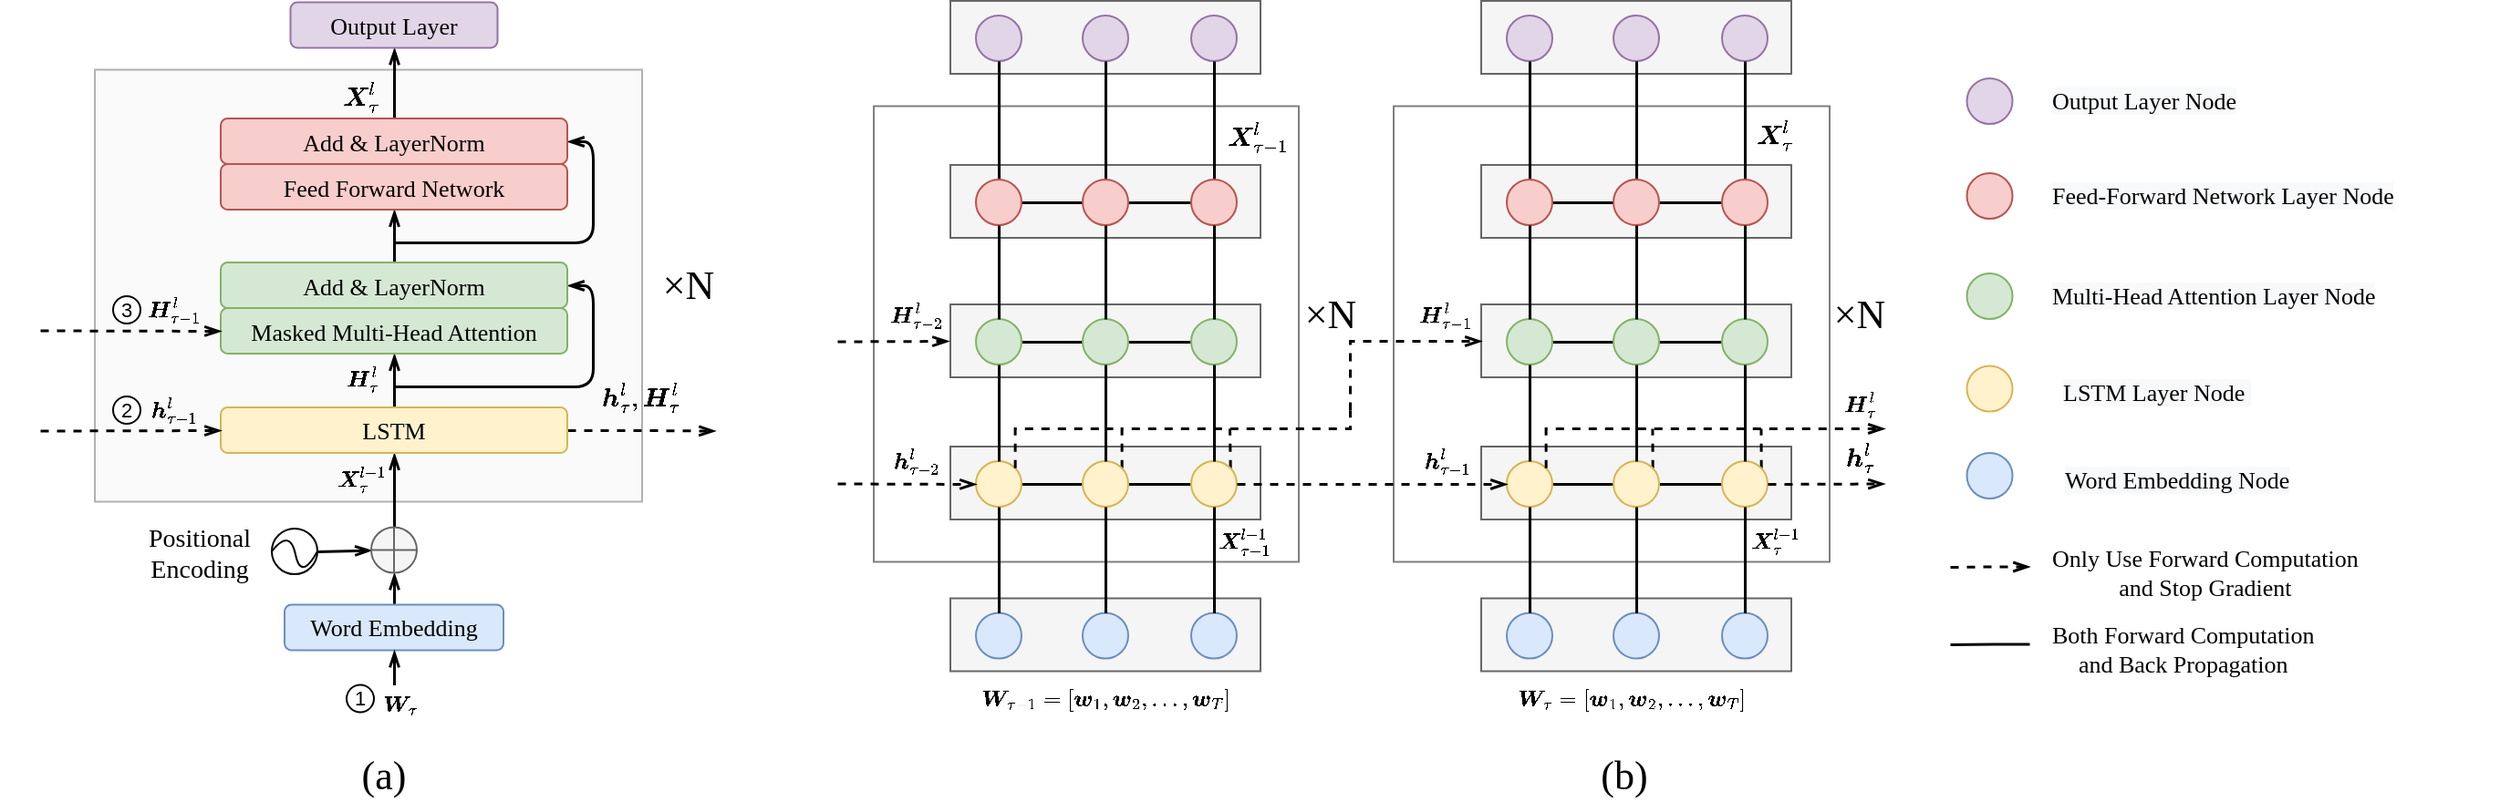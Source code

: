 <mxfile version="17.2.1" type="github">
  <diagram id="z0HHgGlnCuGLutk6PVgF" name="Page-1">
    <mxGraphModel dx="3277" dy="1075" grid="1" gridSize="10" guides="1" tooltips="1" connect="1" arrows="1" fold="1" page="1" pageScale="1" pageWidth="850" pageHeight="1100" math="1" shadow="0">
      <root>
        <mxCell id="0" />
        <mxCell id="1" parent="0" />
        <mxCell id="CTJLBTLDGU4M1NpmP4fn-86" value="" style="rounded=0;whiteSpace=wrap;html=1;shadow=0;glass=0;sketch=0;fontFamily=Georgia;opacity=50;" parent="1" vertex="1">
          <mxGeometry x="-296" y="252.25" width="239" height="250" as="geometry" />
        </mxCell>
        <mxCell id="CTJLBTLDGU4M1NpmP4fn-29" value="&lt;span style=&quot;font-size: 14px&quot;&gt;$$\boldsymbol &lt;br&gt;X^{l}_\tau$$&lt;/span&gt;" style="text;html=1;align=center;verticalAlign=middle;resizable=0;points=[];autosize=1;strokeColor=none;fontFamily=Georgia;" parent="1" vertex="1">
          <mxGeometry x="-142" y="247.5" width="110" height="40" as="geometry" />
        </mxCell>
        <mxCell id="CTJLBTLDGU4M1NpmP4fn-84" value="&lt;font style=&quot;font-size: 22px&quot;&gt;×N&lt;/font&gt;" style="text;html=1;align=center;verticalAlign=middle;resizable=0;points=[];autosize=1;strokeColor=none;fontFamily=Georgia;" parent="1" vertex="1">
          <mxGeometry x="-66" y="357" width="50" height="20" as="geometry" />
        </mxCell>
        <mxCell id="iIbkzB-FwA6yvQ0Qt3dR-8" value="$$\boldsymbol H^l_{\tau-1}$$" style="text;html=1;align=center;verticalAlign=middle;resizable=0;points=[];autosize=1;strokeColor=none;fillColor=none;fontSize=12;fontFamily=Georgia;" parent="1" vertex="1">
          <mxGeometry x="-363" y="357" width="190" height="20" as="geometry" />
        </mxCell>
        <mxCell id="iIbkzB-FwA6yvQ0Qt3dR-9" value="$$\boldsymbol &lt;br&gt;h^l_{\tau-1}$$" style="text;html=1;align=center;verticalAlign=middle;resizable=0;points=[];autosize=1;strokeColor=none;fillColor=none;fontSize=12;fontFamily=Georgia;" parent="1" vertex="1">
          <mxGeometry x="-317" y="432.25" width="100" height="30" as="geometry" />
        </mxCell>
        <mxCell id="iIbkzB-FwA6yvQ0Qt3dR-11" value="$$\boldsymbol &lt;br&gt;H^l_{\tau}$$" style="text;html=1;align=center;verticalAlign=middle;resizable=0;points=[];autosize=1;strokeColor=none;fillColor=none;fontSize=12;fontFamily=Georgia;" parent="1" vertex="1">
          <mxGeometry x="-91" y="401" width="100" height="30" as="geometry" />
        </mxCell>
        <mxCell id="iIbkzB-FwA6yvQ0Qt3dR-12" value="$$\boldsymbol &lt;br&gt;X^{l-1}_{\tau}$$" style="text;html=1;align=center;verticalAlign=middle;resizable=0;points=[];autosize=1;strokeColor=none;fillColor=none;fontSize=12;fontFamily=Georgia;" parent="1" vertex="1">
          <mxGeometry x="-142" y="476.25" width="110" height="30" as="geometry" />
        </mxCell>
        <mxCell id="IyFWRD1OJdr2gIB2jrgP-1" value="$$\boldsymbol W_{\tau}=\left [\boldsymbol w_1,&amp;nbsp;\boldsymbol w_2, \dots,&amp;nbsp;\boldsymbol w_T&lt;br&gt;\right ]$$" style="text;html=1;align=center;verticalAlign=middle;resizable=0;points=[];autosize=1;strokeColor=none;fillColor=none;fontSize=12;fontFamily=Georgia;" parent="1" vertex="1">
          <mxGeometry x="-426" y="562.25" width="520" height="30" as="geometry" />
        </mxCell>
        <mxCell id="IyFWRD1OJdr2gIB2jrgP-7" value="$$\boldsymbol &lt;br&gt;h^l_{\tau}$$" style="text;html=1;align=center;verticalAlign=middle;resizable=0;points=[];autosize=1;strokeColor=none;fillColor=none;fontSize=12;" parent="1" vertex="1">
          <mxGeometry x="-86" y="429.75" width="90" height="30" as="geometry" />
        </mxCell>
        <mxCell id="FRFISUaKzv1FwXzOjavN-2" value="" style="rounded=0;whiteSpace=wrap;html=1;fillColor=#f5f5f5;fontColor=#333333;strokeColor=#666666;" parent="1" vertex="1">
          <mxGeometry x="-248" y="522.25" width="170" height="40" as="geometry" />
        </mxCell>
        <mxCell id="FRFISUaKzv1FwXzOjavN-3" value="" style="ellipse;whiteSpace=wrap;html=1;aspect=fixed;fillColor=#dae8fc;strokeColor=#6c8ebf;" parent="1" vertex="1">
          <mxGeometry x="-234" y="530.25" width="25" height="25" as="geometry" />
        </mxCell>
        <mxCell id="FRFISUaKzv1FwXzOjavN-4" value="" style="ellipse;whiteSpace=wrap;html=1;aspect=fixed;fillColor=#dae8fc;strokeColor=#6c8ebf;" parent="1" vertex="1">
          <mxGeometry x="-175.5" y="530.25" width="25" height="25" as="geometry" />
        </mxCell>
        <mxCell id="FRFISUaKzv1FwXzOjavN-5" value="" style="ellipse;whiteSpace=wrap;html=1;aspect=fixed;fillColor=#dae8fc;strokeColor=#6c8ebf;" parent="1" vertex="1">
          <mxGeometry x="-116" y="530.25" width="25" height="25" as="geometry" />
        </mxCell>
        <mxCell id="FRFISUaKzv1FwXzOjavN-6" value="" style="rounded=0;whiteSpace=wrap;html=1;fillColor=#f5f5f5;fontColor=#333333;strokeColor=#666666;" parent="1" vertex="1">
          <mxGeometry x="-248" y="439" width="170" height="40" as="geometry" />
        </mxCell>
        <mxCell id="FRFISUaKzv1FwXzOjavN-10" style="edgeStyle=orthogonalEdgeStyle;rounded=0;orthogonalLoop=1;jettySize=auto;html=1;exitX=1;exitY=0.5;exitDx=0;exitDy=0;entryX=0.23;entryY=0.513;entryDx=0;entryDy=0;entryPerimeter=0;" parent="1" source="FRFISUaKzv1FwXzOjavN-7" target="FRFISUaKzv1FwXzOjavN-6" edge="1">
          <mxGeometry relative="1" as="geometry" />
        </mxCell>
        <mxCell id="FRFISUaKzv1FwXzOjavN-11" style="edgeStyle=orthogonalEdgeStyle;rounded=0;orthogonalLoop=1;jettySize=auto;html=1;exitX=1;exitY=0.5;exitDx=0;exitDy=0;entryX=0;entryY=0.5;entryDx=0;entryDy=0;endArrow=none;endFill=0;strokeWidth=1.5;" parent="1" source="FRFISUaKzv1FwXzOjavN-7" target="FRFISUaKzv1FwXzOjavN-8" edge="1">
          <mxGeometry relative="1" as="geometry" />
        </mxCell>
        <mxCell id="FRFISUaKzv1FwXzOjavN-7" value="" style="ellipse;whiteSpace=wrap;html=1;aspect=fixed;fillColor=#fff2cc;strokeColor=#d6b656;" parent="1" vertex="1">
          <mxGeometry x="-234" y="447" width="25" height="25" as="geometry" />
        </mxCell>
        <mxCell id="FRFISUaKzv1FwXzOjavN-12" style="edgeStyle=orthogonalEdgeStyle;rounded=0;orthogonalLoop=1;jettySize=auto;html=1;exitX=1;exitY=0.5;exitDx=0;exitDy=0;endArrow=none;endFill=0;strokeWidth=1.5;" parent="1" source="FRFISUaKzv1FwXzOjavN-8" target="FRFISUaKzv1FwXzOjavN-9" edge="1">
          <mxGeometry relative="1" as="geometry" />
        </mxCell>
        <mxCell id="dTgSe-1KjgqQRLXi3FBz-27" style="edgeStyle=orthogonalEdgeStyle;rounded=0;orthogonalLoop=1;jettySize=auto;html=1;exitX=1;exitY=0;exitDx=0;exitDy=0;dashed=1;endArrow=none;endFill=0;strokeWidth=1.5;" edge="1" parent="1" source="FRFISUaKzv1FwXzOjavN-8">
          <mxGeometry relative="1" as="geometry">
            <mxPoint x="-154.286" y="429" as="targetPoint" />
          </mxGeometry>
        </mxCell>
        <mxCell id="FRFISUaKzv1FwXzOjavN-8" value="" style="ellipse;whiteSpace=wrap;html=1;aspect=fixed;fillColor=#fff2cc;strokeColor=#d6b656;" parent="1" vertex="1">
          <mxGeometry x="-175.5" y="447" width="25" height="25" as="geometry" />
        </mxCell>
        <mxCell id="dTgSe-1KjgqQRLXi3FBz-28" style="edgeStyle=orthogonalEdgeStyle;rounded=0;orthogonalLoop=1;jettySize=auto;html=1;exitX=1;exitY=0;exitDx=0;exitDy=0;dashed=1;endArrow=none;endFill=0;strokeWidth=1.5;" edge="1" parent="1" source="FRFISUaKzv1FwXzOjavN-9">
          <mxGeometry relative="1" as="geometry">
            <mxPoint x="-94.762" y="429" as="targetPoint" />
          </mxGeometry>
        </mxCell>
        <mxCell id="FRFISUaKzv1FwXzOjavN-9" value="" style="ellipse;whiteSpace=wrap;html=1;aspect=fixed;fillColor=#fff2cc;strokeColor=#d6b656;" parent="1" vertex="1">
          <mxGeometry x="-116" y="447" width="25" height="25" as="geometry" />
        </mxCell>
        <mxCell id="IyFWRD1OJdr2gIB2jrgP-5" style="rounded=0;orthogonalLoop=1;jettySize=auto;html=1;exitX=1;exitY=0.5;exitDx=0;exitDy=0;fontSize=11;endArrow=openThin;endFill=0;strokeWidth=1.5;dashed=1;jumpSize=0;" parent="1" source="FRFISUaKzv1FwXzOjavN-9" edge="1">
          <mxGeometry relative="1" as="geometry">
            <mxPoint x="-27" y="459.25" as="targetPoint" />
            <mxPoint x="-68" y="470.0" as="sourcePoint" />
          </mxGeometry>
        </mxCell>
        <mxCell id="CTJLBTLDGU4M1NpmP4fn-81" style="edgeStyle=none;rounded=0;orthogonalLoop=1;jettySize=auto;html=1;endArrow=none;endFill=0;strokeWidth=1.5;fontFamily=Georgia;entryX=0.5;entryY=1;entryDx=0;entryDy=0;" parent="1" source="FRFISUaKzv1FwXzOjavN-4" target="FRFISUaKzv1FwXzOjavN-8" edge="1">
          <mxGeometry relative="1" as="geometry">
            <mxPoint x="-163" y="482.5" as="targetPoint" />
            <mxPoint x="-163" y="539.25" as="sourcePoint" />
          </mxGeometry>
        </mxCell>
        <mxCell id="FRFISUaKzv1FwXzOjavN-15" style="edgeStyle=orthogonalEdgeStyle;rounded=0;orthogonalLoop=1;jettySize=auto;html=1;exitX=0.5;exitY=0;exitDx=0;exitDy=0;entryX=0.5;entryY=1;entryDx=0;entryDy=0;endArrow=none;endFill=0;strokeWidth=1.5;" parent="1" source="FRFISUaKzv1FwXzOjavN-3" target="FRFISUaKzv1FwXzOjavN-7" edge="1">
          <mxGeometry relative="1" as="geometry" />
        </mxCell>
        <mxCell id="FRFISUaKzv1FwXzOjavN-16" style="edgeStyle=orthogonalEdgeStyle;rounded=0;orthogonalLoop=1;jettySize=auto;html=1;exitX=0.5;exitY=0;exitDx=0;exitDy=0;entryX=0.5;entryY=1;entryDx=0;entryDy=0;endArrow=none;endFill=0;strokeWidth=1.5;" parent="1" source="FRFISUaKzv1FwXzOjavN-5" target="FRFISUaKzv1FwXzOjavN-9" edge="1">
          <mxGeometry relative="1" as="geometry" />
        </mxCell>
        <mxCell id="FRFISUaKzv1FwXzOjavN-17" value="" style="rounded=0;whiteSpace=wrap;html=1;fillColor=#f5f5f5;fontColor=#333333;strokeColor=#666666;" parent="1" vertex="1">
          <mxGeometry x="-248" y="361" width="170" height="40" as="geometry" />
        </mxCell>
        <mxCell id="FRFISUaKzv1FwXzOjavN-23" style="edgeStyle=orthogonalEdgeStyle;rounded=0;orthogonalLoop=1;jettySize=auto;html=1;exitX=1;exitY=0.5;exitDx=0;exitDy=0;entryX=0;entryY=0.5;entryDx=0;entryDy=0;endArrow=none;endFill=0;strokeWidth=1.5;" parent="1" source="FRFISUaKzv1FwXzOjavN-18" target="FRFISUaKzv1FwXzOjavN-19" edge="1">
          <mxGeometry relative="1" as="geometry" />
        </mxCell>
        <mxCell id="FRFISUaKzv1FwXzOjavN-18" value="" style="ellipse;whiteSpace=wrap;html=1;aspect=fixed;fillColor=#d5e8d4;strokeColor=#82b366;" parent="1" vertex="1">
          <mxGeometry x="-234" y="369" width="25" height="25" as="geometry" />
        </mxCell>
        <mxCell id="FRFISUaKzv1FwXzOjavN-24" style="edgeStyle=orthogonalEdgeStyle;rounded=0;orthogonalLoop=1;jettySize=auto;html=1;exitX=1;exitY=0.5;exitDx=0;exitDy=0;entryX=0;entryY=0.5;entryDx=0;entryDy=0;endArrow=none;endFill=0;strokeWidth=1.5;" parent="1" source="FRFISUaKzv1FwXzOjavN-19" target="FRFISUaKzv1FwXzOjavN-20" edge="1">
          <mxGeometry relative="1" as="geometry" />
        </mxCell>
        <mxCell id="FRFISUaKzv1FwXzOjavN-19" value="" style="ellipse;whiteSpace=wrap;html=1;aspect=fixed;fillColor=#d5e8d4;strokeColor=#82b366;" parent="1" vertex="1">
          <mxGeometry x="-175.5" y="369" width="25" height="25" as="geometry" />
        </mxCell>
        <mxCell id="FRFISUaKzv1FwXzOjavN-20" value="" style="ellipse;whiteSpace=wrap;html=1;aspect=fixed;fillColor=#d5e8d4;strokeColor=#82b366;" parent="1" vertex="1">
          <mxGeometry x="-116" y="369" width="25" height="25" as="geometry" />
        </mxCell>
        <mxCell id="CTJLBTLDGU4M1NpmP4fn-3" style="edgeStyle=orthogonalEdgeStyle;rounded=0;orthogonalLoop=1;jettySize=auto;html=1;strokeWidth=1.5;endArrow=none;endFill=0;exitX=0.5;exitY=0;exitDx=0;exitDy=0;fontFamily=Georgia;entryX=0.5;entryY=1;entryDx=0;entryDy=0;" parent="1" source="FRFISUaKzv1FwXzOjavN-8" target="FRFISUaKzv1FwXzOjavN-19" edge="1">
          <mxGeometry relative="1" as="geometry">
            <mxPoint x="-163" y="457.5" as="sourcePoint" />
            <mxPoint x="-163" y="402.25" as="targetPoint" />
          </mxGeometry>
        </mxCell>
        <mxCell id="FRFISUaKzv1FwXzOjavN-21" style="edgeStyle=orthogonalEdgeStyle;rounded=0;orthogonalLoop=1;jettySize=auto;html=1;exitX=0.5;exitY=0;exitDx=0;exitDy=0;entryX=0.5;entryY=1;entryDx=0;entryDy=0;endArrow=none;endFill=0;strokeWidth=1.5;" parent="1" source="FRFISUaKzv1FwXzOjavN-7" target="FRFISUaKzv1FwXzOjavN-18" edge="1">
          <mxGeometry relative="1" as="geometry" />
        </mxCell>
        <mxCell id="FRFISUaKzv1FwXzOjavN-22" style="edgeStyle=orthogonalEdgeStyle;rounded=0;orthogonalLoop=1;jettySize=auto;html=1;exitX=0.5;exitY=0;exitDx=0;exitDy=0;entryX=0.5;entryY=1;entryDx=0;entryDy=0;endArrow=none;endFill=0;strokeWidth=1.5;" parent="1" source="FRFISUaKzv1FwXzOjavN-9" target="FRFISUaKzv1FwXzOjavN-20" edge="1">
          <mxGeometry relative="1" as="geometry" />
        </mxCell>
        <mxCell id="FRFISUaKzv1FwXzOjavN-25" value="" style="rounded=0;whiteSpace=wrap;html=1;fillColor=#f5f5f5;fontColor=#333333;strokeColor=#666666;" parent="1" vertex="1">
          <mxGeometry x="-248" y="194.5" width="170" height="40" as="geometry" />
        </mxCell>
        <mxCell id="FRFISUaKzv1FwXzOjavN-26" value="" style="ellipse;whiteSpace=wrap;html=1;aspect=fixed;fillColor=#e1d5e7;strokeColor=#9673a6;" parent="1" vertex="1">
          <mxGeometry x="-234" y="202.5" width="25" height="25" as="geometry" />
        </mxCell>
        <mxCell id="FRFISUaKzv1FwXzOjavN-27" value="" style="ellipse;whiteSpace=wrap;html=1;aspect=fixed;fillColor=#e1d5e7;strokeColor=#9673a6;" parent="1" vertex="1">
          <mxGeometry x="-175.5" y="202.5" width="25" height="25" as="geometry" />
        </mxCell>
        <mxCell id="FRFISUaKzv1FwXzOjavN-28" value="" style="ellipse;whiteSpace=wrap;html=1;aspect=fixed;fillColor=#e1d5e7;strokeColor=#9673a6;" parent="1" vertex="1">
          <mxGeometry x="-116" y="202.5" width="25" height="25" as="geometry" />
        </mxCell>
        <mxCell id="iIbkzB-FwA6yvQ0Qt3dR-6" value="" style="endArrow=openThin;html=1;rounded=0;fontSize=12;strokeWidth=1.5;endFill=0;fontFamily=Georgia;edgeStyle=orthogonalEdgeStyle;dashed=1;" parent="1" target="FRFISUaKzv1FwXzOjavN-17" edge="1">
          <mxGeometry width="50" height="50" relative="1" as="geometry">
            <mxPoint x="-320" y="419" as="sourcePoint" />
            <mxPoint x="-250" y="382" as="targetPoint" />
            <Array as="points">
              <mxPoint x="-320" y="381" />
            </Array>
          </mxGeometry>
        </mxCell>
        <mxCell id="FRFISUaKzv1FwXzOjavN-34" style="rounded=0;orthogonalLoop=1;jettySize=auto;html=1;fontSize=11;endArrow=openThin;endFill=0;strokeWidth=1.5;dashed=1;jumpSize=0;exitX=1;exitY=0;exitDx=0;exitDy=0;edgeStyle=orthogonalEdgeStyle;" parent="1" edge="1" source="FRFISUaKzv1FwXzOjavN-7">
          <mxGeometry relative="1" as="geometry">
            <mxPoint x="-27" y="429" as="targetPoint" />
            <mxPoint x="-221" y="422.25" as="sourcePoint" />
            <Array as="points">
              <mxPoint x="-213" y="429" />
              <mxPoint x="-27" y="429" />
            </Array>
          </mxGeometry>
        </mxCell>
        <mxCell id="FRFISUaKzv1FwXzOjavN-35" value="&lt;span style=&quot;color: rgb(0 , 0 , 0) ; font-family: &amp;#34;georgia&amp;#34; ; font-size: 13px ; font-style: normal ; font-weight: normal ; letter-spacing: normal ; text-align: center ; text-indent: 0px ; text-transform: none ; word-spacing: 0px ; background-color: rgb(248 , 249 , 250) ; text-decoration: none ; display: inline ; float: none&quot;&gt;LSTM Layer Node&amp;nbsp;&lt;/span&gt;" style="text;whiteSpace=wrap;html=1;" parent="1" vertex="1">
          <mxGeometry x="69.25" y="394.75" width="170" height="30" as="geometry" />
        </mxCell>
        <mxCell id="FRFISUaKzv1FwXzOjavN-36" value="&lt;span style=&quot;color: rgb(0 , 0 , 0) ; font-family: &amp;#34;georgia&amp;#34; ; font-size: 13px ; font-style: normal ; font-weight: normal ; letter-spacing: normal ; text-align: center ; text-indent: 0px ; text-transform: none ; word-spacing: 0px ; background-color: rgb(248 , 249 , 250) ; text-decoration: none ; display: inline ; float: none&quot;&gt;Word Embedding Node&lt;/span&gt;" style="text;whiteSpace=wrap;html=1;" parent="1" vertex="1">
          <mxGeometry x="69.75" y="442.5" width="149.5" height="30" as="geometry" />
        </mxCell>
        <mxCell id="FRFISUaKzv1FwXzOjavN-37" value="&lt;span style=&quot;color: rgb(0 , 0 , 0) ; font-family: &amp;#34;georgia&amp;#34; ; font-size: 13px ; font-style: normal ; font-weight: normal ; letter-spacing: normal ; text-align: center ; text-indent: 0px ; text-transform: none ; word-spacing: 0px ; background-color: rgb(248 , 249 , 250) ; text-decoration: none ; display: inline ; float: none&quot;&gt;Multi-Head Attention Layer Node&lt;/span&gt;" style="text;whiteSpace=wrap;html=1;" parent="1" vertex="1">
          <mxGeometry x="63.25" y="341.5" width="226" height="30" as="geometry" />
        </mxCell>
        <mxCell id="FRFISUaKzv1FwXzOjavN-38" value="&lt;span style=&quot;color: rgb(0 , 0 , 0) ; font-family: &amp;#34;georgia&amp;#34; ; font-size: 13px ; font-style: normal ; font-weight: normal ; letter-spacing: normal ; text-align: center ; text-indent: 0px ; text-transform: none ; word-spacing: 0px ; background-color: rgb(248 , 249 , 250) ; text-decoration: none ; display: inline ; float: none&quot;&gt;Output Layer Node&lt;/span&gt;" style="text;whiteSpace=wrap;html=1;" parent="1" vertex="1">
          <mxGeometry x="63.25" y="234.5" width="126" height="30" as="geometry" />
        </mxCell>
        <mxCell id="FRFISUaKzv1FwXzOjavN-88" value="" style="rounded=0;whiteSpace=wrap;html=1;shadow=0;glass=0;sketch=0;fontFamily=Georgia;opacity=50;" parent="1" vertex="1">
          <mxGeometry x="-581" y="252.25" width="233" height="250" as="geometry" />
        </mxCell>
        <mxCell id="FRFISUaKzv1FwXzOjavN-89" value="&lt;span style=&quot;font-size: 14px&quot;&gt;$$\boldsymbol &lt;br&gt;X^{l}_{\tau-1}$$&lt;/span&gt;" style="text;html=1;align=center;verticalAlign=middle;resizable=0;points=[];autosize=1;strokeColor=none;fontFamily=Georgia;" parent="1" vertex="1">
          <mxGeometry x="-436" y="249.25" width="130" height="40" as="geometry" />
        </mxCell>
        <mxCell id="FRFISUaKzv1FwXzOjavN-94" value="&lt;font style=&quot;font-size: 22px&quot;&gt;×N&lt;/font&gt;" style="text;html=1;align=center;verticalAlign=middle;resizable=0;points=[];autosize=1;strokeColor=none;fontFamily=Georgia;" parent="1" vertex="1">
          <mxGeometry x="-356" y="357" width="50" height="20" as="geometry" />
        </mxCell>
        <mxCell id="FRFISUaKzv1FwXzOjavN-95" value="$$\boldsymbol H^l_{\tau-2}$$" style="text;html=1;align=center;verticalAlign=middle;resizable=0;points=[];autosize=1;strokeColor=none;fillColor=none;fontSize=12;fontFamily=Georgia;" parent="1" vertex="1">
          <mxGeometry x="-653" y="356.5" width="190" height="20" as="geometry" />
        </mxCell>
        <mxCell id="FRFISUaKzv1FwXzOjavN-96" value="$$\boldsymbol &lt;br&gt;h^l_{\tau-2}$$" style="text;html=1;align=center;verticalAlign=middle;resizable=0;points=[];autosize=1;strokeColor=none;fillColor=none;fontSize=12;fontFamily=Georgia;" parent="1" vertex="1">
          <mxGeometry x="-608" y="432.25" width="100" height="30" as="geometry" />
        </mxCell>
        <mxCell id="FRFISUaKzv1FwXzOjavN-97" value="$$\boldsymbol &lt;br&gt;X^{l-1}_{\tau-1}$$" style="text;html=1;align=center;verticalAlign=middle;resizable=0;points=[];autosize=1;strokeColor=none;fillColor=none;fontSize=12;fontFamily=Georgia;" parent="1" vertex="1">
          <mxGeometry x="-438" y="476.25" width="120" height="30" as="geometry" />
        </mxCell>
        <mxCell id="FRFISUaKzv1FwXzOjavN-102" value="" style="rounded=0;whiteSpace=wrap;html=1;fillColor=#f5f5f5;fontColor=#333333;strokeColor=#666666;" parent="1" vertex="1">
          <mxGeometry x="-539" y="522.25" width="170" height="40" as="geometry" />
        </mxCell>
        <mxCell id="FRFISUaKzv1FwXzOjavN-104" value="" style="ellipse;whiteSpace=wrap;html=1;aspect=fixed;fillColor=#dae8fc;strokeColor=#6c8ebf;" parent="1" vertex="1">
          <mxGeometry x="-525" y="530.25" width="25" height="25" as="geometry" />
        </mxCell>
        <mxCell id="FRFISUaKzv1FwXzOjavN-106" value="" style="ellipse;whiteSpace=wrap;html=1;aspect=fixed;fillColor=#dae8fc;strokeColor=#6c8ebf;" parent="1" vertex="1">
          <mxGeometry x="-466.5" y="530.25" width="25" height="25" as="geometry" />
        </mxCell>
        <mxCell id="FRFISUaKzv1FwXzOjavN-108" value="" style="ellipse;whiteSpace=wrap;html=1;aspect=fixed;fillColor=#dae8fc;strokeColor=#6c8ebf;" parent="1" vertex="1">
          <mxGeometry x="-407" y="530.25" width="25" height="25" as="geometry" />
        </mxCell>
        <mxCell id="FRFISUaKzv1FwXzOjavN-109" value="" style="rounded=0;whiteSpace=wrap;html=1;fillColor=#f5f5f5;fontColor=#333333;strokeColor=#666666;" parent="1" vertex="1">
          <mxGeometry x="-539" y="439" width="170" height="40" as="geometry" />
        </mxCell>
        <mxCell id="FRFISUaKzv1FwXzOjavN-110" style="edgeStyle=orthogonalEdgeStyle;rounded=0;orthogonalLoop=1;jettySize=auto;html=1;exitX=1;exitY=0.5;exitDx=0;exitDy=0;entryX=0.23;entryY=0.513;entryDx=0;entryDy=0;entryPerimeter=0;" parent="1" source="FRFISUaKzv1FwXzOjavN-112" target="FRFISUaKzv1FwXzOjavN-109" edge="1">
          <mxGeometry relative="1" as="geometry" />
        </mxCell>
        <mxCell id="FRFISUaKzv1FwXzOjavN-111" style="edgeStyle=orthogonalEdgeStyle;rounded=0;orthogonalLoop=1;jettySize=auto;html=1;exitX=1;exitY=0.5;exitDx=0;exitDy=0;entryX=0;entryY=0.5;entryDx=0;entryDy=0;endArrow=none;endFill=0;strokeWidth=1.5;" parent="1" source="FRFISUaKzv1FwXzOjavN-112" target="FRFISUaKzv1FwXzOjavN-114" edge="1">
          <mxGeometry relative="1" as="geometry" />
        </mxCell>
        <mxCell id="FRFISUaKzv1FwXzOjavN-112" value="" style="ellipse;whiteSpace=wrap;html=1;aspect=fixed;fillColor=#fff2cc;strokeColor=#d6b656;" parent="1" vertex="1">
          <mxGeometry x="-525" y="447" width="25" height="25" as="geometry" />
        </mxCell>
        <mxCell id="FRFISUaKzv1FwXzOjavN-113" style="edgeStyle=orthogonalEdgeStyle;rounded=0;orthogonalLoop=1;jettySize=auto;html=1;exitX=1;exitY=0.5;exitDx=0;exitDy=0;endArrow=none;endFill=0;strokeWidth=1.5;" parent="1" source="FRFISUaKzv1FwXzOjavN-114" target="FRFISUaKzv1FwXzOjavN-115" edge="1">
          <mxGeometry relative="1" as="geometry" />
        </mxCell>
        <mxCell id="dTgSe-1KjgqQRLXi3FBz-21" style="edgeStyle=orthogonalEdgeStyle;rounded=0;orthogonalLoop=1;jettySize=auto;html=1;exitX=1;exitY=0;exitDx=0;exitDy=0;endArrow=none;endFill=0;strokeWidth=1.5;dashed=1;" edge="1" parent="1" source="FRFISUaKzv1FwXzOjavN-114">
          <mxGeometry relative="1" as="geometry">
            <mxPoint x="-320" y="419" as="targetPoint" />
            <Array as="points">
              <mxPoint x="-445" y="429" />
              <mxPoint x="-320" y="429" />
            </Array>
          </mxGeometry>
        </mxCell>
        <mxCell id="FRFISUaKzv1FwXzOjavN-114" value="" style="ellipse;whiteSpace=wrap;html=1;aspect=fixed;fillColor=#fff2cc;strokeColor=#d6b656;" parent="1" vertex="1">
          <mxGeometry x="-466.5" y="447" width="25" height="25" as="geometry" />
        </mxCell>
        <mxCell id="dTgSe-1KjgqQRLXi3FBz-23" style="edgeStyle=orthogonalEdgeStyle;rounded=0;orthogonalLoop=1;jettySize=auto;html=1;exitX=1;exitY=0;exitDx=0;exitDy=0;dashed=1;endArrow=none;endFill=0;strokeWidth=1.5;" edge="1" parent="1" source="FRFISUaKzv1FwXzOjavN-115">
          <mxGeometry relative="1" as="geometry">
            <mxPoint x="-386" y="429" as="targetPoint" />
            <Array as="points">
              <mxPoint x="-386" y="451" />
            </Array>
          </mxGeometry>
        </mxCell>
        <mxCell id="FRFISUaKzv1FwXzOjavN-115" value="" style="ellipse;whiteSpace=wrap;html=1;aspect=fixed;fillColor=#fff2cc;strokeColor=#d6b656;" parent="1" vertex="1">
          <mxGeometry x="-407" y="447" width="25" height="25" as="geometry" />
        </mxCell>
        <mxCell id="FRFISUaKzv1FwXzOjavN-117" style="edgeStyle=none;rounded=0;orthogonalLoop=1;jettySize=auto;html=1;endArrow=none;endFill=0;strokeWidth=1.5;fontFamily=Georgia;entryX=0.5;entryY=1;entryDx=0;entryDy=0;" parent="1" source="FRFISUaKzv1FwXzOjavN-106" target="FRFISUaKzv1FwXzOjavN-114" edge="1">
          <mxGeometry relative="1" as="geometry">
            <mxPoint x="-454" y="482.5" as="targetPoint" />
            <mxPoint x="-454" y="539.25" as="sourcePoint" />
          </mxGeometry>
        </mxCell>
        <mxCell id="FRFISUaKzv1FwXzOjavN-118" style="edgeStyle=orthogonalEdgeStyle;rounded=0;orthogonalLoop=1;jettySize=auto;html=1;exitX=0.5;exitY=0;exitDx=0;exitDy=0;entryX=0.5;entryY=1;entryDx=0;entryDy=0;endArrow=none;endFill=0;strokeWidth=1.5;" parent="1" source="FRFISUaKzv1FwXzOjavN-104" target="FRFISUaKzv1FwXzOjavN-112" edge="1">
          <mxGeometry relative="1" as="geometry" />
        </mxCell>
        <mxCell id="FRFISUaKzv1FwXzOjavN-119" style="edgeStyle=orthogonalEdgeStyle;rounded=0;orthogonalLoop=1;jettySize=auto;html=1;exitX=0.5;exitY=0;exitDx=0;exitDy=0;entryX=0.5;entryY=1;entryDx=0;entryDy=0;endArrow=none;endFill=0;strokeWidth=1.5;" parent="1" source="FRFISUaKzv1FwXzOjavN-108" target="FRFISUaKzv1FwXzOjavN-115" edge="1">
          <mxGeometry relative="1" as="geometry" />
        </mxCell>
        <mxCell id="FRFISUaKzv1FwXzOjavN-120" value="" style="rounded=0;whiteSpace=wrap;html=1;fillColor=#f5f5f5;fontColor=#333333;strokeColor=#666666;" parent="1" vertex="1">
          <mxGeometry x="-539" y="361" width="170" height="40" as="geometry" />
        </mxCell>
        <mxCell id="FRFISUaKzv1FwXzOjavN-121" style="edgeStyle=orthogonalEdgeStyle;rounded=0;orthogonalLoop=1;jettySize=auto;html=1;exitX=1;exitY=0.5;exitDx=0;exitDy=0;entryX=0;entryY=0.5;entryDx=0;entryDy=0;endArrow=none;endFill=0;strokeWidth=1.5;" parent="1" source="FRFISUaKzv1FwXzOjavN-122" target="FRFISUaKzv1FwXzOjavN-124" edge="1">
          <mxGeometry relative="1" as="geometry" />
        </mxCell>
        <mxCell id="FRFISUaKzv1FwXzOjavN-122" value="" style="ellipse;whiteSpace=wrap;html=1;aspect=fixed;fillColor=#d5e8d4;strokeColor=#82b366;" parent="1" vertex="1">
          <mxGeometry x="-525" y="369" width="25" height="25" as="geometry" />
        </mxCell>
        <mxCell id="FRFISUaKzv1FwXzOjavN-123" style="edgeStyle=orthogonalEdgeStyle;rounded=0;orthogonalLoop=1;jettySize=auto;html=1;exitX=1;exitY=0.5;exitDx=0;exitDy=0;entryX=0;entryY=0.5;entryDx=0;entryDy=0;endArrow=none;endFill=0;strokeWidth=1.5;" parent="1" source="FRFISUaKzv1FwXzOjavN-124" target="FRFISUaKzv1FwXzOjavN-125" edge="1">
          <mxGeometry relative="1" as="geometry" />
        </mxCell>
        <mxCell id="FRFISUaKzv1FwXzOjavN-124" value="" style="ellipse;whiteSpace=wrap;html=1;aspect=fixed;fillColor=#d5e8d4;strokeColor=#82b366;" parent="1" vertex="1">
          <mxGeometry x="-466.5" y="369" width="25" height="25" as="geometry" />
        </mxCell>
        <mxCell id="FRFISUaKzv1FwXzOjavN-125" value="" style="ellipse;whiteSpace=wrap;html=1;aspect=fixed;fillColor=#d5e8d4;strokeColor=#82b366;" parent="1" vertex="1">
          <mxGeometry x="-407" y="369" width="25" height="25" as="geometry" />
        </mxCell>
        <mxCell id="FRFISUaKzv1FwXzOjavN-126" style="edgeStyle=orthogonalEdgeStyle;rounded=0;orthogonalLoop=1;jettySize=auto;html=1;strokeWidth=1.5;endArrow=none;endFill=0;exitX=0.5;exitY=0;exitDx=0;exitDy=0;fontFamily=Georgia;entryX=0.5;entryY=1;entryDx=0;entryDy=0;" parent="1" source="FRFISUaKzv1FwXzOjavN-114" target="FRFISUaKzv1FwXzOjavN-124" edge="1">
          <mxGeometry relative="1" as="geometry">
            <mxPoint x="-454" y="457.5" as="sourcePoint" />
            <mxPoint x="-454" y="402.25" as="targetPoint" />
          </mxGeometry>
        </mxCell>
        <mxCell id="FRFISUaKzv1FwXzOjavN-127" style="edgeStyle=orthogonalEdgeStyle;rounded=0;orthogonalLoop=1;jettySize=auto;html=1;exitX=0.5;exitY=0;exitDx=0;exitDy=0;entryX=0.5;entryY=1;entryDx=0;entryDy=0;endArrow=none;endFill=0;strokeWidth=1.5;" parent="1" source="FRFISUaKzv1FwXzOjavN-112" target="FRFISUaKzv1FwXzOjavN-122" edge="1">
          <mxGeometry relative="1" as="geometry" />
        </mxCell>
        <mxCell id="FRFISUaKzv1FwXzOjavN-128" style="edgeStyle=orthogonalEdgeStyle;rounded=0;orthogonalLoop=1;jettySize=auto;html=1;exitX=0.5;exitY=0;exitDx=0;exitDy=0;entryX=0.5;entryY=1;entryDx=0;entryDy=0;endArrow=none;endFill=0;strokeWidth=1.5;" parent="1" source="FRFISUaKzv1FwXzOjavN-115" target="FRFISUaKzv1FwXzOjavN-125" edge="1">
          <mxGeometry relative="1" as="geometry" />
        </mxCell>
        <mxCell id="FRFISUaKzv1FwXzOjavN-129" value="" style="rounded=0;whiteSpace=wrap;html=1;fillColor=#f5f5f5;fontColor=#333333;strokeColor=#666666;" parent="1" vertex="1">
          <mxGeometry x="-539" y="194.5" width="170" height="40" as="geometry" />
        </mxCell>
        <mxCell id="FRFISUaKzv1FwXzOjavN-130" value="" style="ellipse;whiteSpace=wrap;html=1;aspect=fixed;fillColor=#e1d5e7;strokeColor=#9673a6;" parent="1" vertex="1">
          <mxGeometry x="-525" y="202.5" width="25" height="25" as="geometry" />
        </mxCell>
        <mxCell id="FRFISUaKzv1FwXzOjavN-131" value="" style="ellipse;whiteSpace=wrap;html=1;aspect=fixed;fillColor=#e1d5e7;strokeColor=#9673a6;" parent="1" vertex="1">
          <mxGeometry x="-466.5" y="202.5" width="25" height="25" as="geometry" />
        </mxCell>
        <mxCell id="FRFISUaKzv1FwXzOjavN-132" value="" style="ellipse;whiteSpace=wrap;html=1;aspect=fixed;fillColor=#e1d5e7;strokeColor=#9673a6;" parent="1" vertex="1">
          <mxGeometry x="-407" y="202.5" width="25" height="25" as="geometry" />
        </mxCell>
        <mxCell id="FRFISUaKzv1FwXzOjavN-136" value="" style="endArrow=openThin;html=1;rounded=0;fontSize=12;strokeWidth=1.5;endFill=0;fontFamily=Georgia;dashed=1;" parent="1" edge="1">
          <mxGeometry width="50" height="50" relative="1" as="geometry">
            <mxPoint x="-601" y="381.25" as="sourcePoint" />
            <mxPoint x="-540" y="381" as="targetPoint" />
          </mxGeometry>
        </mxCell>
        <mxCell id="FRFISUaKzv1FwXzOjavN-137" style="rounded=0;orthogonalLoop=1;jettySize=auto;html=1;fontSize=11;endArrow=none;endFill=0;strokeWidth=1.5;dashed=1;jumpSize=0;exitX=1;exitY=0;exitDx=0;exitDy=0;edgeStyle=orthogonalEdgeStyle;" parent="1" edge="1" source="FRFISUaKzv1FwXzOjavN-112">
          <mxGeometry relative="1" as="geometry">
            <mxPoint x="-450" y="429" as="targetPoint" />
            <mxPoint x="-503.661" y="447.661" as="sourcePoint" />
            <Array as="points">
              <mxPoint x="-504" y="429" />
            </Array>
          </mxGeometry>
        </mxCell>
        <mxCell id="FRFISUaKzv1FwXzOjavN-138" value="" style="endArrow=openThin;html=1;rounded=0;fontSize=12;strokeWidth=1.5;endFill=0;entryX=0;entryY=0.5;entryDx=0;entryDy=0;fontFamily=Georgia;dashed=1;" parent="1" target="FRFISUaKzv1FwXzOjavN-112" edge="1">
          <mxGeometry width="50" height="50" relative="1" as="geometry">
            <mxPoint x="-601" y="459.25" as="sourcePoint" />
            <mxPoint x="-539" y="459.21" as="targetPoint" />
          </mxGeometry>
        </mxCell>
        <mxCell id="iIbkzB-FwA6yvQ0Qt3dR-7" value="" style="endArrow=openThin;html=1;rounded=0;fontSize=12;strokeWidth=1.5;exitX=1;exitY=0.5;exitDx=0;exitDy=0;endFill=0;entryX=0;entryY=0.5;entryDx=0;entryDy=0;fontFamily=Georgia;dashed=1;" parent="1" source="FRFISUaKzv1FwXzOjavN-115" target="FRFISUaKzv1FwXzOjavN-7" edge="1">
          <mxGeometry width="50" height="50" relative="1" as="geometry">
            <mxPoint x="-425" y="459.5" as="sourcePoint" />
            <mxPoint x="-232" y="459.21" as="targetPoint" />
          </mxGeometry>
        </mxCell>
        <mxCell id="FRFISUaKzv1FwXzOjavN-139" value="$$\boldsymbol W_{\tau-1}=\left [\boldsymbol w_1,&amp;nbsp;\boldsymbol w_2, \dots,&amp;nbsp;\boldsymbol w_T&lt;br&gt;\right ]$$" style="text;html=1;align=center;verticalAlign=middle;resizable=0;points=[];autosize=1;strokeColor=none;fillColor=none;fontSize=12;fontFamily=Georgia;" parent="1" vertex="1">
          <mxGeometry x="-719" y="562.25" width="530" height="30" as="geometry" />
        </mxCell>
        <mxCell id="FRFISUaKzv1FwXzOjavN-140" value="" style="ellipse;whiteSpace=wrap;html=1;aspect=fixed;fillColor=#e1d5e7;strokeColor=#9673a6;" parent="1" vertex="1">
          <mxGeometry x="18.25" y="237" width="25" height="25" as="geometry" />
        </mxCell>
        <mxCell id="FRFISUaKzv1FwXzOjavN-142" value="" style="ellipse;whiteSpace=wrap;html=1;aspect=fixed;fillColor=#d5e8d4;strokeColor=#82b366;" parent="1" vertex="1">
          <mxGeometry x="18.25" y="344" width="25" height="25" as="geometry" />
        </mxCell>
        <mxCell id="FRFISUaKzv1FwXzOjavN-143" value="" style="ellipse;whiteSpace=wrap;html=1;aspect=fixed;fillColor=#fff2cc;strokeColor=#d6b656;" parent="1" vertex="1">
          <mxGeometry x="18.25" y="394.75" width="25" height="25" as="geometry" />
        </mxCell>
        <mxCell id="FRFISUaKzv1FwXzOjavN-146" value="" style="ellipse;whiteSpace=wrap;html=1;aspect=fixed;fillColor=#dae8fc;strokeColor=#6c8ebf;" parent="1" vertex="1">
          <mxGeometry x="18.25" y="442.5" width="25" height="25" as="geometry" />
        </mxCell>
        <mxCell id="qBRTFLEnISYQKLhY7CUt-3" style="rounded=0;orthogonalLoop=1;jettySize=auto;html=1;exitX=1;exitY=0.5;exitDx=0;exitDy=0;fontSize=11;endArrow=openThin;endFill=0;strokeWidth=1.5;dashed=1;jumpSize=0;" parent="1" edge="1">
          <mxGeometry relative="1" as="geometry">
            <mxPoint x="52.5" y="504.75" as="targetPoint" />
            <mxPoint x="9" y="505" as="sourcePoint" />
            <Array as="points">
              <mxPoint x="32.5" y="504.75" />
            </Array>
          </mxGeometry>
        </mxCell>
        <mxCell id="qBRTFLEnISYQKLhY7CUt-4" value="&lt;div style=&quot;text-align: center&quot;&gt;&lt;font face=&quot;georgia&quot; size=&quot;2&quot;&gt;Only Use Forward Computation&amp;nbsp;&lt;/font&gt;&lt;/div&gt;&lt;div style=&quot;text-align: center&quot;&gt;&lt;font face=&quot;georgia&quot; size=&quot;2&quot;&gt;and Stop Gradient&amp;nbsp;&lt;/font&gt;&lt;/div&gt;" style="text;whiteSpace=wrap;html=1;" parent="1" vertex="1">
          <mxGeometry x="63.25" y="485.75" width="206" height="30" as="geometry" />
        </mxCell>
        <mxCell id="ohaRjJYtxSScmGdr3ovw-1" value="" style="rounded=0;whiteSpace=wrap;html=1;shadow=0;glass=0;sketch=0;fillColor=#f5f5f5;fontFamily=Georgia;fontColor=#333333;strokeColor=#666666;opacity=50;" parent="1" vertex="1">
          <mxGeometry x="-1008" y="232.25" width="300" height="237" as="geometry" />
        </mxCell>
        <mxCell id="ohaRjJYtxSScmGdr3ovw-2" style="edgeStyle=orthogonalEdgeStyle;rounded=0;orthogonalLoop=1;jettySize=auto;html=1;entryX=0.5;entryY=1;entryDx=0;entryDy=0;strokeWidth=1.5;endArrow=openThin;endFill=0;exitX=0.5;exitY=0;exitDx=0;exitDy=0;fontFamily=Georgia;" parent="1" source="ohaRjJYtxSScmGdr3ovw-23" target="ohaRjJYtxSScmGdr3ovw-3" edge="1">
          <mxGeometry relative="1" as="geometry">
            <mxPoint x="-844" y="447" as="sourcePoint" />
          </mxGeometry>
        </mxCell>
        <mxCell id="ohaRjJYtxSScmGdr3ovw-3" value="&lt;font style=&quot;font-size: 13px&quot;&gt;Masked Multi-Head Attention&lt;/font&gt;" style="rounded=1;whiteSpace=wrap;html=1;fillColor=#d5e8d4;strokeColor=#82b366;fontFamily=Georgia;" parent="1" vertex="1">
          <mxGeometry x="-939" y="363" width="190" height="25" as="geometry" />
        </mxCell>
        <mxCell id="ohaRjJYtxSScmGdr3ovw-4" value="" style="edgeStyle=elbowEdgeStyle;elbow=horizontal;endArrow=openThin;html=1;strokeWidth=1.5;entryX=1;entryY=0.5;entryDx=0;entryDy=0;endFill=0;fontFamily=Georgia;" parent="1" target="ohaRjJYtxSScmGdr3ovw-6" edge="1">
          <mxGeometry width="50" height="50" relative="1" as="geometry">
            <mxPoint x="-844" y="406" as="sourcePoint" />
            <mxPoint x="-834.0" y="399.0" as="targetPoint" />
            <Array as="points">
              <mxPoint x="-735" y="426" />
              <mxPoint x="-674" y="460" />
            </Array>
          </mxGeometry>
        </mxCell>
        <mxCell id="ohaRjJYtxSScmGdr3ovw-5" style="edgeStyle=orthogonalEdgeStyle;rounded=0;orthogonalLoop=1;jettySize=auto;html=1;exitX=0.5;exitY=0;exitDx=0;exitDy=0;entryX=0.5;entryY=1;entryDx=0;entryDy=0;endArrow=openThin;endFill=0;strokeWidth=1.5;fontFamily=Georgia;" parent="1" source="ohaRjJYtxSScmGdr3ovw-6" target="ohaRjJYtxSScmGdr3ovw-11" edge="1">
          <mxGeometry relative="1" as="geometry" />
        </mxCell>
        <mxCell id="ohaRjJYtxSScmGdr3ovw-6" value="&lt;font style=&quot;font-size: 13px&quot;&gt;Add &amp;amp; LayerNorm&lt;/font&gt;" style="rounded=1;whiteSpace=wrap;html=1;fillColor=#d5e8d4;strokeColor=#82b366;fontFamily=Georgia;" parent="1" vertex="1">
          <mxGeometry x="-939" y="338" width="190" height="25" as="geometry" />
        </mxCell>
        <mxCell id="ohaRjJYtxSScmGdr3ovw-7" value="" style="edgeStyle=elbowEdgeStyle;elbow=horizontal;endArrow=openThin;html=1;strokeWidth=1.5;endFill=0;entryX=1;entryY=0.5;entryDx=0;entryDy=0;fontFamily=Georgia;" parent="1" target="ohaRjJYtxSScmGdr3ovw-9" edge="1">
          <mxGeometry width="50" height="50" relative="1" as="geometry">
            <mxPoint x="-844" y="327" as="sourcePoint" />
            <mxPoint x="-834.0" y="286" as="targetPoint" />
            <Array as="points">
              <mxPoint x="-735" y="324" />
            </Array>
          </mxGeometry>
        </mxCell>
        <mxCell id="ohaRjJYtxSScmGdr3ovw-8" style="edgeStyle=orthogonalEdgeStyle;rounded=0;orthogonalLoop=1;jettySize=auto;html=1;exitX=0.5;exitY=0;exitDx=0;exitDy=0;endArrow=openThin;endFill=0;strokeWidth=1.5;fontFamily=Georgia;" parent="1" source="ohaRjJYtxSScmGdr3ovw-9" target="ohaRjJYtxSScmGdr3ovw-35" edge="1">
          <mxGeometry relative="1" as="geometry">
            <mxPoint x="-844" y="222.25" as="targetPoint" />
          </mxGeometry>
        </mxCell>
        <mxCell id="ohaRjJYtxSScmGdr3ovw-9" value="&lt;span style=&quot;font-size: 13px&quot;&gt;Add &amp;amp; LayerNorm&lt;/span&gt;" style="rounded=1;whiteSpace=wrap;html=1;fillColor=#f8cecc;strokeColor=#b85450;fontFamily=Georgia;" parent="1" vertex="1">
          <mxGeometry x="-939" y="259" width="190" height="25" as="geometry" />
        </mxCell>
        <mxCell id="ohaRjJYtxSScmGdr3ovw-10" value="&lt;span style=&quot;font-size: 14px&quot;&gt;$$\boldsymbol X^{l}_\tau$$&lt;/span&gt;" style="text;html=1;align=center;verticalAlign=middle;resizable=0;points=[];autosize=1;strokeColor=none;fontFamily=Georgia;" parent="1" vertex="1">
          <mxGeometry x="-962" y="237" width="200" height="20" as="geometry" />
        </mxCell>
        <mxCell id="ohaRjJYtxSScmGdr3ovw-11" value="&lt;font style=&quot;font-size: 13px&quot;&gt;Feed Forward Network&lt;/font&gt;" style="rounded=1;whiteSpace=wrap;html=1;fillColor=#f8cecc;strokeColor=#b85450;fontFamily=Georgia;" parent="1" vertex="1">
          <mxGeometry x="-939" y="284" width="190" height="25" as="geometry" />
        </mxCell>
        <mxCell id="ohaRjJYtxSScmGdr3ovw-12" style="edgeStyle=none;rounded=0;orthogonalLoop=1;jettySize=auto;html=1;exitX=0.5;exitY=0;exitDx=0;exitDy=0;entryX=0.5;entryY=1;entryDx=0;entryDy=0;endArrow=openThin;endFill=0;strokeWidth=1.5;fontFamily=Georgia;" parent="1" source="ohaRjJYtxSScmGdr3ovw-13" target="ohaRjJYtxSScmGdr3ovw-20" edge="1">
          <mxGeometry relative="1" as="geometry" />
        </mxCell>
        <mxCell id="ohaRjJYtxSScmGdr3ovw-13" value="&lt;font style=&quot;font-size: 13px;&quot;&gt;Word Embedding&lt;/font&gt;" style="rounded=1;whiteSpace=wrap;html=1;fillColor=#dae8fc;strokeColor=#6c8ebf;fontSize=13;fontFamily=Georgia;" parent="1" vertex="1">
          <mxGeometry x="-904" y="525.75" width="120" height="25" as="geometry" />
        </mxCell>
        <mxCell id="ohaRjJYtxSScmGdr3ovw-14" value="" style="endArrow=openThin;html=1;strokeWidth=1.5;entryX=0.5;entryY=1;entryDx=0;entryDy=0;endFill=0;fontFamily=Georgia;" parent="1" target="ohaRjJYtxSScmGdr3ovw-13" edge="1">
          <mxGeometry width="50" height="50" relative="1" as="geometry">
            <mxPoint x="-844" y="569.75" as="sourcePoint" />
            <mxPoint x="-844.0" y="571.75" as="targetPoint" />
          </mxGeometry>
        </mxCell>
        <mxCell id="ohaRjJYtxSScmGdr3ovw-15" style="edgeStyle=none;rounded=0;orthogonalLoop=1;jettySize=auto;html=1;exitX=1;exitY=0.5;exitDx=0;exitDy=0;entryX=0;entryY=0.5;entryDx=0;entryDy=0;endArrow=openThin;endFill=0;strokeWidth=1.5;fontFamily=Georgia;" parent="1" source="ohaRjJYtxSScmGdr3ovw-16" target="ohaRjJYtxSScmGdr3ovw-20" edge="1">
          <mxGeometry relative="1" as="geometry" />
        </mxCell>
        <mxCell id="ohaRjJYtxSScmGdr3ovw-16" value="" style="ellipse;whiteSpace=wrap;html=1;aspect=fixed;rounded=0;shadow=0;glass=0;sketch=0;strokeColor=#000000;fillColor=none;gradientColor=none;fontFamily=Georgia;" parent="1" vertex="1">
          <mxGeometry x="-911" y="484" width="25" height="25" as="geometry" />
        </mxCell>
        <mxCell id="ohaRjJYtxSScmGdr3ovw-17" value="" style="curved=1;endArrow=none;html=1;strokeWidth=1;exitX=0;exitY=0.5;exitDx=0;exitDy=0;entryX=1;entryY=0.5;entryDx=0;entryDy=0;endFill=0;fontFamily=Georgia;" parent="1" source="ohaRjJYtxSScmGdr3ovw-16" target="ohaRjJYtxSScmGdr3ovw-16" edge="1">
          <mxGeometry width="50" height="50" relative="1" as="geometry">
            <mxPoint x="-901" y="538.5" as="sourcePoint" />
            <mxPoint x="-851" y="488.5" as="targetPoint" />
            <Array as="points">
              <mxPoint x="-901" y="483.75" />
              <mxPoint x="-895" y="512.75" />
            </Array>
          </mxGeometry>
        </mxCell>
        <mxCell id="ohaRjJYtxSScmGdr3ovw-18" value="&lt;font style=&quot;font-size: 14px&quot;&gt;Positional&lt;br&gt;Encoding&lt;/font&gt;" style="text;html=1;align=center;verticalAlign=middle;resizable=0;points=[];autosize=1;strokeColor=none;fontFamily=Georgia;" parent="1" vertex="1">
          <mxGeometry x="-991" y="478.25" width="80" height="40" as="geometry" />
        </mxCell>
        <mxCell id="ohaRjJYtxSScmGdr3ovw-19" style="edgeStyle=none;rounded=0;orthogonalLoop=1;jettySize=auto;html=1;exitX=0.5;exitY=0;exitDx=0;exitDy=0;endArrow=openThin;endFill=0;strokeWidth=1.5;fontFamily=Georgia;entryX=0.5;entryY=1;entryDx=0;entryDy=0;" parent="1" source="ohaRjJYtxSScmGdr3ovw-20" target="ohaRjJYtxSScmGdr3ovw-23" edge="1">
          <mxGeometry relative="1" as="geometry">
            <mxPoint x="-808" y="492.25" as="targetPoint" />
          </mxGeometry>
        </mxCell>
        <mxCell id="ohaRjJYtxSScmGdr3ovw-20" value="" style="shape=orEllipse;perimeter=ellipsePerimeter;whiteSpace=wrap;html=1;backgroundOutline=1;fillColor=#f5f5f5;strokeColor=#666666;fontColor=#333333;fontFamily=Georgia;" parent="1" vertex="1">
          <mxGeometry x="-856.5" y="483.25" width="25" height="25" as="geometry" />
        </mxCell>
        <mxCell id="ohaRjJYtxSScmGdr3ovw-21" value="&lt;font style=&quot;font-size: 22px&quot;&gt;×N&lt;/font&gt;" style="text;html=1;align=center;verticalAlign=middle;resizable=0;points=[];autosize=1;strokeColor=none;fontFamily=Georgia;" parent="1" vertex="1">
          <mxGeometry x="-708" y="340.75" width="50" height="20" as="geometry" />
        </mxCell>
        <mxCell id="ohaRjJYtxSScmGdr3ovw-22" style="edgeStyle=orthogonalEdgeStyle;rounded=0;orthogonalLoop=1;jettySize=auto;html=1;exitX=1;exitY=0.5;exitDx=0;exitDy=0;fontSize=11;endArrow=openThin;endFill=0;strokeWidth=1.5;dashed=1;jumpSize=0;" parent="1" source="ohaRjJYtxSScmGdr3ovw-23" edge="1">
          <mxGeometry relative="1" as="geometry">
            <mxPoint x="-668" y="430.25" as="targetPoint" />
          </mxGeometry>
        </mxCell>
        <mxCell id="ohaRjJYtxSScmGdr3ovw-23" value="&lt;font style=&quot;font-size: 13px&quot;&gt;LSTM&lt;/font&gt;" style="rounded=1;whiteSpace=wrap;html=1;fillColor=#fff2cc;strokeColor=#d6b656;fontFamily=Georgia;" parent="1" vertex="1">
          <mxGeometry x="-939" y="417.5" width="190" height="25" as="geometry" />
        </mxCell>
        <mxCell id="ohaRjJYtxSScmGdr3ovw-24" value="" style="endArrow=openThin;html=1;rounded=0;fontSize=12;strokeWidth=1.5;endFill=0;entryX=0;entryY=0.5;entryDx=0;entryDy=0;fontFamily=Georgia;edgeStyle=orthogonalEdgeStyle;dashed=1;" parent="1" target="ohaRjJYtxSScmGdr3ovw-3" edge="1">
          <mxGeometry width="50" height="50" relative="1" as="geometry">
            <mxPoint x="-1038" y="375.25" as="sourcePoint" />
            <mxPoint x="-939" y="372.5" as="targetPoint" />
            <Array as="points">
              <mxPoint x="-1038" y="375.25" />
            </Array>
          </mxGeometry>
        </mxCell>
        <mxCell id="ohaRjJYtxSScmGdr3ovw-25" value="" style="endArrow=openThin;html=1;rounded=0;fontSize=12;strokeWidth=1.5;endFill=0;entryX=0;entryY=0.5;entryDx=0;entryDy=0;fontFamily=Georgia;dashed=1;" parent="1" target="ohaRjJYtxSScmGdr3ovw-23" edge="1">
          <mxGeometry width="50" height="50" relative="1" as="geometry">
            <mxPoint x="-1038" y="430.25" as="sourcePoint" />
            <mxPoint x="-935" y="430" as="targetPoint" />
          </mxGeometry>
        </mxCell>
        <mxCell id="ohaRjJYtxSScmGdr3ovw-26" value="$$\boldsymbol H^l_{\tau-1}$$" style="text;html=1;align=center;verticalAlign=middle;resizable=0;points=[];autosize=1;strokeColor=none;fillColor=none;fontSize=12;fontFamily=Georgia;" parent="1" vertex="1">
          <mxGeometry x="-1060" y="354" width="190" height="20" as="geometry" />
        </mxCell>
        <mxCell id="ohaRjJYtxSScmGdr3ovw-27" value="$$\boldsymbol &lt;br&gt;h^l_{\tau-1}$$" style="text;html=1;align=center;verticalAlign=middle;resizable=0;points=[];autosize=1;strokeColor=none;fillColor=none;fontSize=12;fontFamily=Georgia;" parent="1" vertex="1">
          <mxGeometry x="-1015" y="404" width="100" height="30" as="geometry" />
        </mxCell>
        <mxCell id="ohaRjJYtxSScmGdr3ovw-28" value="$$\boldsymbol H^l_{\tau}$$" style="text;html=1;align=center;verticalAlign=middle;resizable=0;points=[];autosize=1;strokeColor=none;fillColor=none;fontSize=12;fontFamily=Georgia;" parent="1" vertex="1">
          <mxGeometry x="-952" y="392" width="180" height="20" as="geometry" />
        </mxCell>
        <mxCell id="ohaRjJYtxSScmGdr3ovw-29" value="$$\boldsymbol X^{l-1}_{\tau}$$" style="text;html=1;align=center;verticalAlign=middle;resizable=0;points=[];autosize=1;strokeColor=none;fillColor=none;fontSize=12;fontFamily=Georgia;" parent="1" vertex="1">
          <mxGeometry x="-962" y="446.5" width="200" height="20" as="geometry" />
        </mxCell>
        <mxCell id="ohaRjJYtxSScmGdr3ovw-30" value="$$\boldsymbol W_{\tau}$$" style="text;html=1;align=center;verticalAlign=middle;resizable=0;points=[];autosize=1;strokeColor=none;fillColor=none;fontSize=12;fontFamily=Georgia;" parent="1" vertex="1">
          <mxGeometry x="-926" y="569.75" width="170" height="20" as="geometry" />
        </mxCell>
        <mxCell id="ohaRjJYtxSScmGdr3ovw-31" value="&lt;font style=&quot;font-size: 11px&quot;&gt;1&lt;/font&gt;" style="ellipse;whiteSpace=wrap;html=1;aspect=fixed;" parent="1" vertex="1">
          <mxGeometry x="-870" y="569.75" width="15" height="15" as="geometry" />
        </mxCell>
        <mxCell id="ohaRjJYtxSScmGdr3ovw-32" value="&lt;font style=&quot;font-size: 11px&quot;&gt;3&lt;/font&gt;" style="ellipse;whiteSpace=wrap;html=1;aspect=fixed;" parent="1" vertex="1">
          <mxGeometry x="-998" y="356.5" width="15" height="15" as="geometry" />
        </mxCell>
        <mxCell id="ohaRjJYtxSScmGdr3ovw-33" value="&lt;font style=&quot;font-size: 11px&quot;&gt;2&lt;/font&gt;" style="ellipse;whiteSpace=wrap;html=1;aspect=fixed;" parent="1" vertex="1">
          <mxGeometry x="-998" y="411.5" width="15" height="15" as="geometry" />
        </mxCell>
        <mxCell id="ohaRjJYtxSScmGdr3ovw-34" value="$$\boldsymbol h^l_{\tau}, &lt;br&gt;\boldsymbol H^l_{\tau}$$" style="text;html=1;align=center;verticalAlign=middle;resizable=0;points=[];autosize=1;strokeColor=none;fillColor=none;fontSize=12;" parent="1" vertex="1">
          <mxGeometry x="-784" y="396.5" width="150" height="30" as="geometry" />
        </mxCell>
        <mxCell id="ohaRjJYtxSScmGdr3ovw-35" value="&lt;span style=&quot;font-size: 13px;&quot;&gt;Output Layer&lt;/span&gt;" style="rounded=1;whiteSpace=wrap;html=1;fillColor=#e1d5e7;strokeColor=#9673a6;fontSize=13;fontFamily=Georgia;" parent="1" vertex="1">
          <mxGeometry x="-900.75" y="195.25" width="113.5" height="25" as="geometry" />
        </mxCell>
        <mxCell id="dTgSe-1KjgqQRLXi3FBz-1" value="" style="rounded=0;whiteSpace=wrap;html=1;fillColor=#f5f5f5;fontColor=#333333;strokeColor=#666666;" vertex="1" parent="1">
          <mxGeometry x="-539" y="284.5" width="170" height="40" as="geometry" />
        </mxCell>
        <mxCell id="dTgSe-1KjgqQRLXi3FBz-2" style="edgeStyle=orthogonalEdgeStyle;rounded=0;orthogonalLoop=1;jettySize=auto;html=1;exitX=1;exitY=0.5;exitDx=0;exitDy=0;entryX=0;entryY=0.5;entryDx=0;entryDy=0;endArrow=none;endFill=0;strokeWidth=1.5;" edge="1" parent="1" source="dTgSe-1KjgqQRLXi3FBz-3" target="dTgSe-1KjgqQRLXi3FBz-5">
          <mxGeometry relative="1" as="geometry" />
        </mxCell>
        <mxCell id="dTgSe-1KjgqQRLXi3FBz-7" style="edgeStyle=orthogonalEdgeStyle;rounded=0;orthogonalLoop=1;jettySize=auto;html=1;exitX=0.5;exitY=0;exitDx=0;exitDy=0;entryX=0.5;entryY=1;entryDx=0;entryDy=0;endArrow=none;endFill=0;strokeWidth=1.5;" edge="1" parent="1" source="dTgSe-1KjgqQRLXi3FBz-3" target="FRFISUaKzv1FwXzOjavN-130">
          <mxGeometry relative="1" as="geometry" />
        </mxCell>
        <mxCell id="dTgSe-1KjgqQRLXi3FBz-3" value="" style="ellipse;whiteSpace=wrap;html=1;aspect=fixed;fillColor=#f8cecc;strokeColor=#b85450;" vertex="1" parent="1">
          <mxGeometry x="-525" y="292.5" width="25" height="25" as="geometry" />
        </mxCell>
        <mxCell id="dTgSe-1KjgqQRLXi3FBz-4" style="edgeStyle=orthogonalEdgeStyle;rounded=0;orthogonalLoop=1;jettySize=auto;html=1;exitX=1;exitY=0.5;exitDx=0;exitDy=0;entryX=0;entryY=0.5;entryDx=0;entryDy=0;endArrow=none;endFill=0;strokeWidth=1.5;" edge="1" parent="1" source="dTgSe-1KjgqQRLXi3FBz-5" target="dTgSe-1KjgqQRLXi3FBz-6">
          <mxGeometry relative="1" as="geometry" />
        </mxCell>
        <mxCell id="dTgSe-1KjgqQRLXi3FBz-8" style="edgeStyle=orthogonalEdgeStyle;rounded=0;orthogonalLoop=1;jettySize=auto;html=1;exitX=0.5;exitY=0;exitDx=0;exitDy=0;entryX=0.5;entryY=1;entryDx=0;entryDy=0;endArrow=none;endFill=0;strokeWidth=1.5;" edge="1" parent="1" source="dTgSe-1KjgqQRLXi3FBz-5" target="FRFISUaKzv1FwXzOjavN-131">
          <mxGeometry relative="1" as="geometry" />
        </mxCell>
        <mxCell id="dTgSe-1KjgqQRLXi3FBz-5" value="" style="ellipse;whiteSpace=wrap;html=1;aspect=fixed;fillColor=#f8cecc;strokeColor=#b85450;" vertex="1" parent="1">
          <mxGeometry x="-466.5" y="292.5" width="25" height="25" as="geometry" />
        </mxCell>
        <mxCell id="dTgSe-1KjgqQRLXi3FBz-9" style="edgeStyle=orthogonalEdgeStyle;rounded=0;orthogonalLoop=1;jettySize=auto;html=1;exitX=0.5;exitY=0;exitDx=0;exitDy=0;entryX=0.5;entryY=1;entryDx=0;entryDy=0;endArrow=none;endFill=0;strokeWidth=1.5;" edge="1" parent="1" source="dTgSe-1KjgqQRLXi3FBz-6" target="FRFISUaKzv1FwXzOjavN-132">
          <mxGeometry relative="1" as="geometry" />
        </mxCell>
        <mxCell id="dTgSe-1KjgqQRLXi3FBz-6" value="" style="ellipse;whiteSpace=wrap;html=1;aspect=fixed;fillColor=#f8cecc;strokeColor=#b85450;" vertex="1" parent="1">
          <mxGeometry x="-407" y="292.5" width="25" height="25" as="geometry" />
        </mxCell>
        <mxCell id="FRFISUaKzv1FwXzOjavN-135" style="edgeStyle=orthogonalEdgeStyle;rounded=0;orthogonalLoop=1;jettySize=auto;html=1;exitX=0.5;exitY=0;exitDx=0;exitDy=0;entryX=0.5;entryY=1;entryDx=0;entryDy=0;endArrow=none;endFill=0;strokeWidth=1.5;" parent="1" source="FRFISUaKzv1FwXzOjavN-125" target="dTgSe-1KjgqQRLXi3FBz-6" edge="1">
          <mxGeometry relative="1" as="geometry" />
        </mxCell>
        <mxCell id="FRFISUaKzv1FwXzOjavN-134" style="edgeStyle=orthogonalEdgeStyle;rounded=0;orthogonalLoop=1;jettySize=auto;html=1;exitX=0.5;exitY=0;exitDx=0;exitDy=0;entryX=0.5;entryY=1;entryDx=0;entryDy=0;endArrow=none;endFill=0;strokeWidth=1.5;" parent="1" source="FRFISUaKzv1FwXzOjavN-124" target="dTgSe-1KjgqQRLXi3FBz-5" edge="1">
          <mxGeometry relative="1" as="geometry" />
        </mxCell>
        <mxCell id="FRFISUaKzv1FwXzOjavN-133" style="edgeStyle=orthogonalEdgeStyle;rounded=0;orthogonalLoop=1;jettySize=auto;html=1;exitX=0.5;exitY=0;exitDx=0;exitDy=0;endArrow=none;endFill=0;strokeWidth=1.5;entryX=0.5;entryY=1;entryDx=0;entryDy=0;" parent="1" source="FRFISUaKzv1FwXzOjavN-122" target="dTgSe-1KjgqQRLXi3FBz-3" edge="1">
          <mxGeometry relative="1" as="geometry" />
        </mxCell>
        <mxCell id="dTgSe-1KjgqQRLXi3FBz-10" value="" style="rounded=0;whiteSpace=wrap;html=1;fillColor=#f5f5f5;fontColor=#333333;strokeColor=#666666;" vertex="1" parent="1">
          <mxGeometry x="-248" y="284.5" width="170" height="40" as="geometry" />
        </mxCell>
        <mxCell id="dTgSe-1KjgqQRLXi3FBz-11" style="edgeStyle=orthogonalEdgeStyle;rounded=0;orthogonalLoop=1;jettySize=auto;html=1;exitX=1;exitY=0.5;exitDx=0;exitDy=0;entryX=0;entryY=0.5;entryDx=0;entryDy=0;endArrow=none;endFill=0;strokeWidth=1.5;" edge="1" parent="1" source="dTgSe-1KjgqQRLXi3FBz-12" target="dTgSe-1KjgqQRLXi3FBz-14">
          <mxGeometry relative="1" as="geometry" />
        </mxCell>
        <mxCell id="dTgSe-1KjgqQRLXi3FBz-16" style="edgeStyle=orthogonalEdgeStyle;rounded=0;orthogonalLoop=1;jettySize=auto;html=1;exitX=0.5;exitY=0;exitDx=0;exitDy=0;entryX=0.5;entryY=1;entryDx=0;entryDy=0;endArrow=none;endFill=0;strokeWidth=1.5;" edge="1" parent="1" source="dTgSe-1KjgqQRLXi3FBz-12" target="FRFISUaKzv1FwXzOjavN-26">
          <mxGeometry relative="1" as="geometry" />
        </mxCell>
        <mxCell id="dTgSe-1KjgqQRLXi3FBz-12" value="" style="ellipse;whiteSpace=wrap;html=1;aspect=fixed;fillColor=#f8cecc;strokeColor=#b85450;" vertex="1" parent="1">
          <mxGeometry x="-234" y="292.5" width="25" height="25" as="geometry" />
        </mxCell>
        <mxCell id="dTgSe-1KjgqQRLXi3FBz-13" style="edgeStyle=orthogonalEdgeStyle;rounded=0;orthogonalLoop=1;jettySize=auto;html=1;exitX=1;exitY=0.5;exitDx=0;exitDy=0;entryX=0;entryY=0.5;entryDx=0;entryDy=0;endArrow=none;endFill=0;strokeWidth=1.5;" edge="1" parent="1" source="dTgSe-1KjgqQRLXi3FBz-14" target="dTgSe-1KjgqQRLXi3FBz-15">
          <mxGeometry relative="1" as="geometry" />
        </mxCell>
        <mxCell id="dTgSe-1KjgqQRLXi3FBz-17" style="edgeStyle=orthogonalEdgeStyle;rounded=0;orthogonalLoop=1;jettySize=auto;html=1;exitX=0.5;exitY=0;exitDx=0;exitDy=0;entryX=0.5;entryY=1;entryDx=0;entryDy=0;endArrow=none;endFill=0;strokeWidth=1.5;" edge="1" parent="1" source="dTgSe-1KjgqQRLXi3FBz-14" target="FRFISUaKzv1FwXzOjavN-27">
          <mxGeometry relative="1" as="geometry" />
        </mxCell>
        <mxCell id="dTgSe-1KjgqQRLXi3FBz-14" value="" style="ellipse;whiteSpace=wrap;html=1;aspect=fixed;fillColor=#f8cecc;strokeColor=#b85450;" vertex="1" parent="1">
          <mxGeometry x="-175.5" y="292.5" width="25" height="25" as="geometry" />
        </mxCell>
        <mxCell id="dTgSe-1KjgqQRLXi3FBz-18" style="edgeStyle=orthogonalEdgeStyle;rounded=0;orthogonalLoop=1;jettySize=auto;html=1;exitX=0.5;exitY=0;exitDx=0;exitDy=0;entryX=0.5;entryY=1;entryDx=0;entryDy=0;endArrow=none;endFill=0;strokeWidth=1.5;" edge="1" parent="1" source="dTgSe-1KjgqQRLXi3FBz-15" target="FRFISUaKzv1FwXzOjavN-28">
          <mxGeometry relative="1" as="geometry" />
        </mxCell>
        <mxCell id="dTgSe-1KjgqQRLXi3FBz-15" value="" style="ellipse;whiteSpace=wrap;html=1;aspect=fixed;fillColor=#f8cecc;strokeColor=#b85450;" vertex="1" parent="1">
          <mxGeometry x="-116" y="292.5" width="25" height="25" as="geometry" />
        </mxCell>
        <mxCell id="FRFISUaKzv1FwXzOjavN-31" style="edgeStyle=orthogonalEdgeStyle;rounded=0;orthogonalLoop=1;jettySize=auto;html=1;exitX=0.5;exitY=0;exitDx=0;exitDy=0;endArrow=none;endFill=0;strokeWidth=1.5;entryX=0.5;entryY=1;entryDx=0;entryDy=0;" parent="1" source="FRFISUaKzv1FwXzOjavN-18" target="dTgSe-1KjgqQRLXi3FBz-12" edge="1">
          <mxGeometry relative="1" as="geometry" />
        </mxCell>
        <mxCell id="FRFISUaKzv1FwXzOjavN-29" style="edgeStyle=orthogonalEdgeStyle;rounded=0;orthogonalLoop=1;jettySize=auto;html=1;exitX=0.5;exitY=0;exitDx=0;exitDy=0;entryX=0.5;entryY=1;entryDx=0;entryDy=0;endArrow=none;endFill=0;strokeWidth=1.5;" parent="1" source="FRFISUaKzv1FwXzOjavN-19" target="dTgSe-1KjgqQRLXi3FBz-14" edge="1">
          <mxGeometry relative="1" as="geometry" />
        </mxCell>
        <mxCell id="FRFISUaKzv1FwXzOjavN-30" style="edgeStyle=orthogonalEdgeStyle;rounded=0;orthogonalLoop=1;jettySize=auto;html=1;exitX=0.5;exitY=0;exitDx=0;exitDy=0;entryX=0.5;entryY=1;entryDx=0;entryDy=0;endArrow=none;endFill=0;strokeWidth=1.5;" parent="1" source="FRFISUaKzv1FwXzOjavN-20" target="dTgSe-1KjgqQRLXi3FBz-15" edge="1">
          <mxGeometry relative="1" as="geometry" />
        </mxCell>
        <mxCell id="dTgSe-1KjgqQRLXi3FBz-19" value="&lt;span style=&quot;color: rgb(0 , 0 , 0) ; font-family: &amp;#34;georgia&amp;#34; ; font-size: 13px ; font-style: normal ; font-weight: normal ; letter-spacing: normal ; text-align: center ; text-indent: 0px ; text-transform: none ; word-spacing: 0px ; background-color: rgb(248 , 249 , 250) ; text-decoration: none ; display: inline ; float: none&quot;&gt;Feed-Forward Network Layer Node&lt;/span&gt;" style="text;whiteSpace=wrap;html=1;" vertex="1" parent="1">
          <mxGeometry x="63.25" y="286.5" width="246" height="30" as="geometry" />
        </mxCell>
        <mxCell id="dTgSe-1KjgqQRLXi3FBz-20" value="" style="ellipse;whiteSpace=wrap;html=1;aspect=fixed;fillColor=#f8cecc;strokeColor=#b85450;" vertex="1" parent="1">
          <mxGeometry x="18.25" y="289" width="25" height="25" as="geometry" />
        </mxCell>
        <mxCell id="dTgSe-1KjgqQRLXi3FBz-29" style="rounded=0;orthogonalLoop=1;jettySize=auto;html=1;exitX=1;exitY=0.5;exitDx=0;exitDy=0;fontSize=11;endArrow=none;endFill=0;strokeWidth=1.5;jumpSize=0;" edge="1" parent="1">
          <mxGeometry relative="1" as="geometry">
            <mxPoint x="52.5" y="547.25" as="targetPoint" />
            <mxPoint x="9" y="547.5" as="sourcePoint" />
            <Array as="points">
              <mxPoint x="32.5" y="547.25" />
            </Array>
          </mxGeometry>
        </mxCell>
        <mxCell id="dTgSe-1KjgqQRLXi3FBz-30" value="&lt;div style=&quot;text-align: center&quot;&gt;&lt;font face=&quot;georgia&quot; size=&quot;2&quot;&gt;Both Forward Computation&amp;nbsp;&lt;/font&gt;&lt;/div&gt;&lt;div style=&quot;text-align: center&quot;&gt;&lt;font face=&quot;georgia&quot; size=&quot;2&quot;&gt;and Back Propagation&amp;nbsp;&lt;/font&gt;&lt;/div&gt;" style="text;whiteSpace=wrap;html=1;" vertex="1" parent="1">
          <mxGeometry x="63.25" y="528.25" width="206" height="30" as="geometry" />
        </mxCell>
        <mxCell id="dTgSe-1KjgqQRLXi3FBz-31" value="&lt;font face=&quot;Georgia&quot; style=&quot;font-size: 22px&quot;&gt;(a)&lt;/font&gt;" style="text;html=1;align=center;verticalAlign=middle;resizable=0;points=[];autosize=1;strokeColor=none;fillColor=none;" vertex="1" parent="1">
          <mxGeometry x="-870" y="610" width="40" height="20" as="geometry" />
        </mxCell>
        <mxCell id="dTgSe-1KjgqQRLXi3FBz-32" value="&lt;font face=&quot;Georgia&quot; style=&quot;font-size: 22px&quot;&gt;(b)&lt;/font&gt;" style="text;html=1;align=center;verticalAlign=middle;resizable=0;points=[];autosize=1;strokeColor=none;fillColor=none;" vertex="1" parent="1">
          <mxGeometry x="-190.5" y="610" width="40" height="20" as="geometry" />
        </mxCell>
      </root>
    </mxGraphModel>
  </diagram>
</mxfile>
